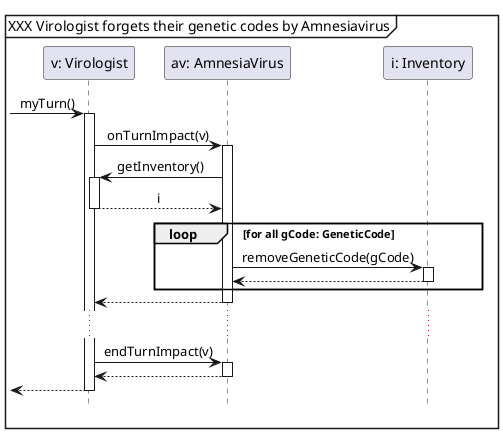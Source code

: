 @startuml
'https://plantuml.com/sequence-diagram
hide footbox
skinparam sequenceMessageAlign center

mainframe XXX Virologist forgets their genetic codes by Amnesiavirus

participant "v: Virologist" as v
participant "av: AmnesiaVirus" as av
participant "i: Inventory" as i

-> v ++: myTurn()
    v -> av ++ : onTurnImpact(v)
        av -> v ++:getInventory()
        return i
        loop for all gCode: GeneticCode
            av -> i ++ :removeGeneticCode(gCode)
            return
        end
    return
    ...
    v -> av ++ : endTurnImpact(v)
    return

return
@enduml